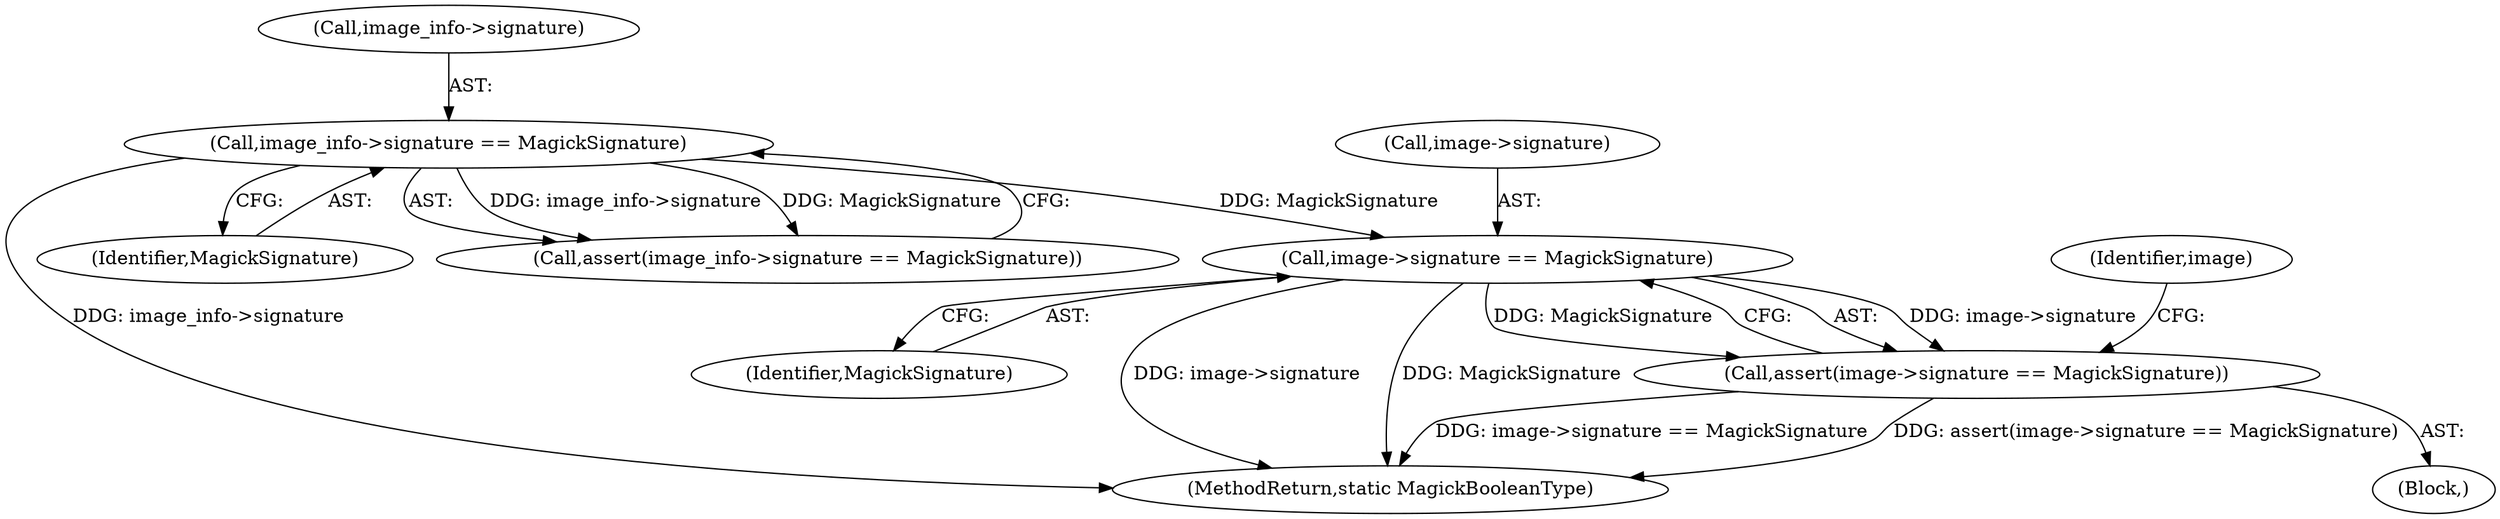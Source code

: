 digraph "0_ImageMagick_424d40ebfcde48bb872eba75179d3d73704fdf1f_0@pointer" {
"1000151" [label="(Call,image->signature == MagickSignature)"];
"1000139" [label="(Call,image_info->signature == MagickSignature)"];
"1000150" [label="(Call,assert(image->signature == MagickSignature))"];
"1000159" [label="(Identifier,image)"];
"1000155" [label="(Identifier,MagickSignature)"];
"1000139" [label="(Call,image_info->signature == MagickSignature)"];
"1001223" [label="(MethodReturn,static MagickBooleanType)"];
"1000150" [label="(Call,assert(image->signature == MagickSignature))"];
"1000113" [label="(Block,)"];
"1000140" [label="(Call,image_info->signature)"];
"1000143" [label="(Identifier,MagickSignature)"];
"1000152" [label="(Call,image->signature)"];
"1000138" [label="(Call,assert(image_info->signature == MagickSignature))"];
"1000151" [label="(Call,image->signature == MagickSignature)"];
"1000151" -> "1000150"  [label="AST: "];
"1000151" -> "1000155"  [label="CFG: "];
"1000152" -> "1000151"  [label="AST: "];
"1000155" -> "1000151"  [label="AST: "];
"1000150" -> "1000151"  [label="CFG: "];
"1000151" -> "1001223"  [label="DDG: image->signature"];
"1000151" -> "1001223"  [label="DDG: MagickSignature"];
"1000151" -> "1000150"  [label="DDG: image->signature"];
"1000151" -> "1000150"  [label="DDG: MagickSignature"];
"1000139" -> "1000151"  [label="DDG: MagickSignature"];
"1000139" -> "1000138"  [label="AST: "];
"1000139" -> "1000143"  [label="CFG: "];
"1000140" -> "1000139"  [label="AST: "];
"1000143" -> "1000139"  [label="AST: "];
"1000138" -> "1000139"  [label="CFG: "];
"1000139" -> "1001223"  [label="DDG: image_info->signature"];
"1000139" -> "1000138"  [label="DDG: image_info->signature"];
"1000139" -> "1000138"  [label="DDG: MagickSignature"];
"1000150" -> "1000113"  [label="AST: "];
"1000159" -> "1000150"  [label="CFG: "];
"1000150" -> "1001223"  [label="DDG: image->signature == MagickSignature"];
"1000150" -> "1001223"  [label="DDG: assert(image->signature == MagickSignature)"];
}
